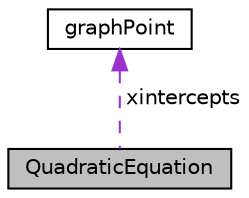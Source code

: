 digraph "QuadraticEquation"
{
  edge [fontname="Helvetica",fontsize="10",labelfontname="Helvetica",labelfontsize="10"];
  node [fontname="Helvetica",fontsize="10",shape=record];
  Node1 [label="QuadraticEquation",height=0.2,width=0.4,color="black", fillcolor="grey75", style="filled", fontcolor="black"];
  Node2 -> Node1 [dir="back",color="darkorchid3",fontsize="10",style="dashed",label=" xintercepts" ,fontname="Helvetica"];
  Node2 [label="graphPoint",height=0.2,width=0.4,color="black", fillcolor="white", style="filled",URL="$structgraphPoint.html"];
}

